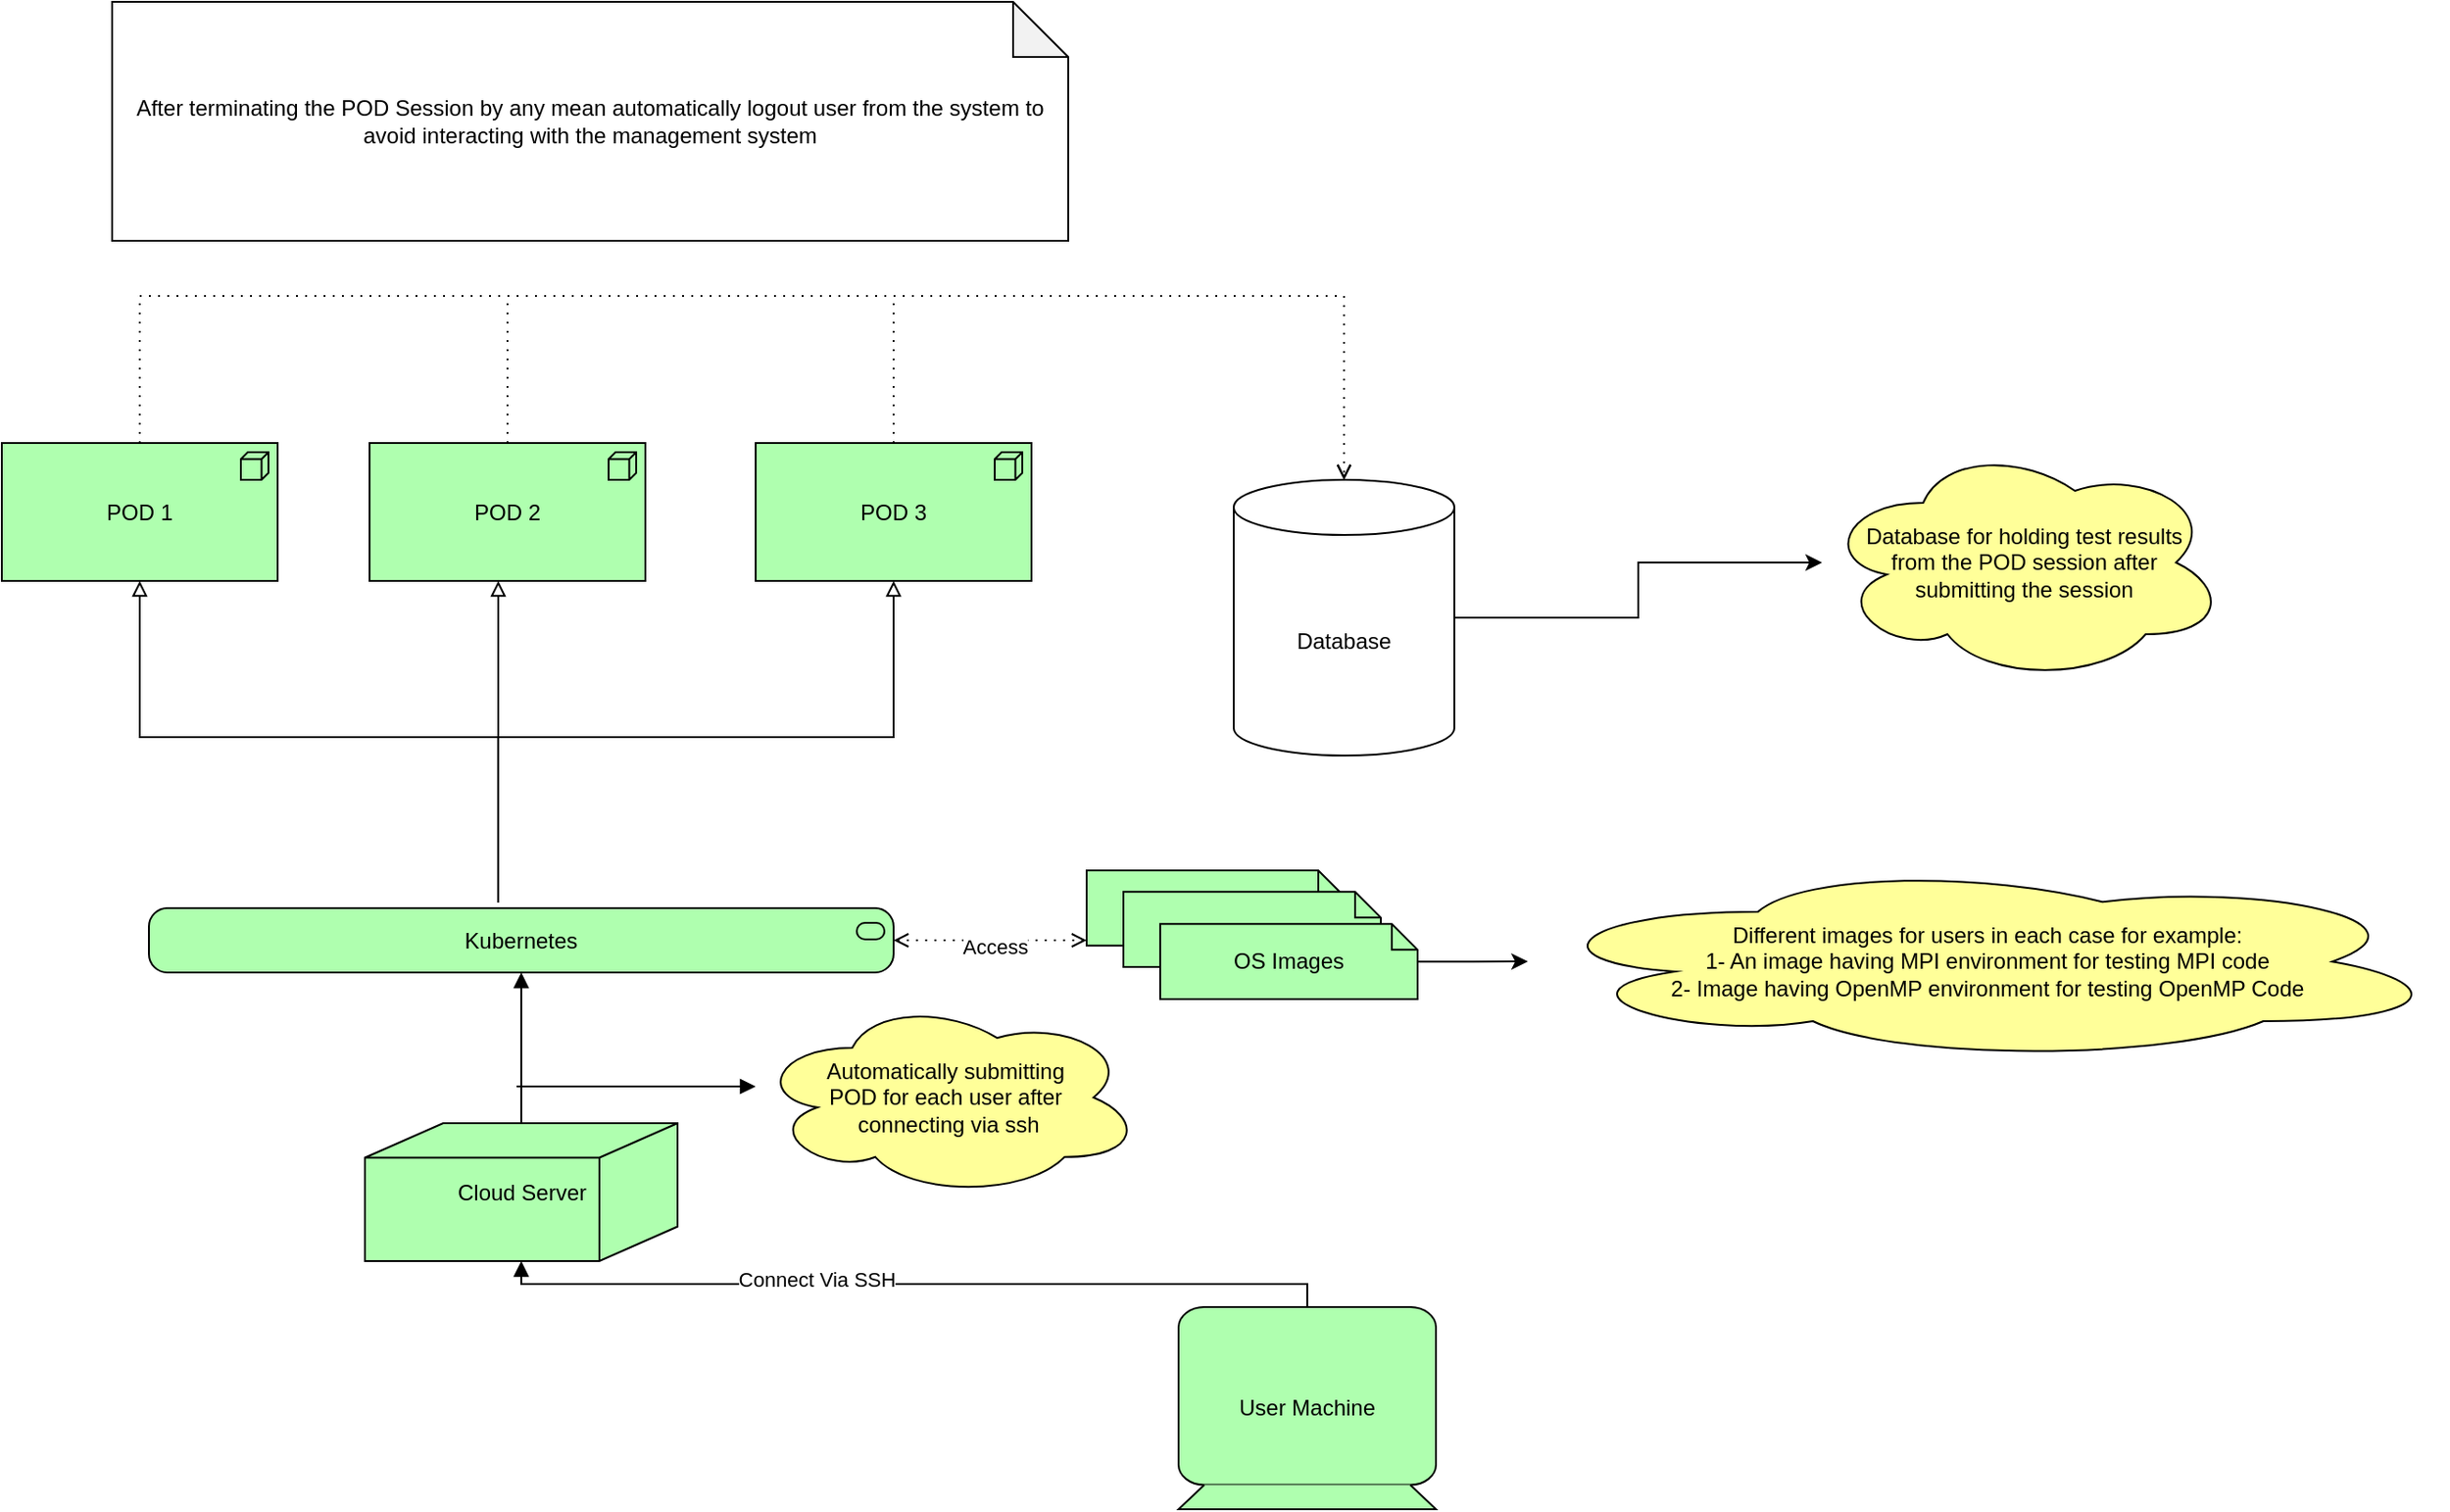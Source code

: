 <mxfile version="26.0.16">
  <diagram name="Page-1" id="8RpowJKbyrlr3DVdEzmi">
    <mxGraphModel dx="2049" dy="1120" grid="1" gridSize="10" guides="1" tooltips="1" connect="1" arrows="1" fold="1" page="1" pageScale="1" pageWidth="850" pageHeight="1100" math="0" shadow="0">
      <root>
        <mxCell id="0" />
        <mxCell id="1" parent="0" />
        <mxCell id="MGjpmvllVsbpUqZVuK8m-25" value="" style="group" vertex="1" connectable="0" parent="1">
          <mxGeometry x="600" y="512.5" width="180" height="70" as="geometry" />
        </mxCell>
        <mxCell id="MGjpmvllVsbpUqZVuK8m-22" value="" style="html=1;outlineConnect=0;whiteSpace=wrap;fillColor=#AFFFAF;shape=note;size=14;movable=1;resizable=1;rotatable=1;deletable=1;editable=1;locked=0;connectable=1;" vertex="1" parent="MGjpmvllVsbpUqZVuK8m-25">
          <mxGeometry width="140" height="40.833" as="geometry" />
        </mxCell>
        <mxCell id="MGjpmvllVsbpUqZVuK8m-23" value="" style="html=1;outlineConnect=0;whiteSpace=wrap;fillColor=#AFFFAF;shape=note;size=14;movable=1;resizable=1;rotatable=1;deletable=1;editable=1;locked=0;connectable=1;" vertex="1" parent="MGjpmvllVsbpUqZVuK8m-25">
          <mxGeometry x="20" y="11.667" width="140" height="40.833" as="geometry" />
        </mxCell>
        <mxCell id="MGjpmvllVsbpUqZVuK8m-24" value="OS Images" style="html=1;outlineConnect=0;whiteSpace=wrap;fillColor=#AFFFAF;shape=note;size=14;movable=1;resizable=1;rotatable=1;deletable=1;editable=1;locked=0;connectable=1;" vertex="1" parent="MGjpmvllVsbpUqZVuK8m-25">
          <mxGeometry x="40" y="29.167" width="140" height="40.833" as="geometry" />
        </mxCell>
        <mxCell id="MGjpmvllVsbpUqZVuK8m-39" value="" style="edgeStyle=elbowEdgeStyle;html=1;endArrow=open;elbow=vertical;endFill=0;dashed=1;startArrow=open;startFill=0;dashPattern=1 4;rounded=0;exitX=1;exitY=0.5;exitDx=0;exitDy=0;exitPerimeter=0;" edge="1" parent="MGjpmvllVsbpUqZVuK8m-25" source="MGjpmvllVsbpUqZVuK8m-30">
          <mxGeometry width="160" relative="1" as="geometry">
            <mxPoint x="-90" y="36.5" as="sourcePoint" />
            <mxPoint y="37.5" as="targetPoint" />
            <Array as="points">
              <mxPoint x="-70" y="38" />
            </Array>
          </mxGeometry>
        </mxCell>
        <mxCell id="MGjpmvllVsbpUqZVuK8m-41" value="Access" style="edgeLabel;html=1;align=center;verticalAlign=middle;resizable=0;points=[];" vertex="1" connectable="0" parent="MGjpmvllVsbpUqZVuK8m-39">
          <mxGeometry x="0.043" y="-2" relative="1" as="geometry">
            <mxPoint y="1" as="offset" />
          </mxGeometry>
        </mxCell>
        <mxCell id="MGjpmvllVsbpUqZVuK8m-28" value="Cloud Server" style="html=1;outlineConnect=0;whiteSpace=wrap;fillColor=#AFFFAF;shape=mxgraph.archimate3.node;" vertex="1" parent="1">
          <mxGeometry x="207.5" y="650" width="170" height="75" as="geometry" />
        </mxCell>
        <mxCell id="MGjpmvllVsbpUqZVuK8m-30" value="Kubernetes" style="html=1;outlineConnect=0;whiteSpace=wrap;fillColor=#AFFFAF;shape=mxgraph.archimate3.application;appType=serv;archiType=rounded" vertex="1" parent="1">
          <mxGeometry x="90" y="533" width="405" height="35" as="geometry" />
        </mxCell>
        <mxCell id="MGjpmvllVsbpUqZVuK8m-32" value="User Machine" style="html=1;outlineConnect=0;whiteSpace=wrap;fillColor=#AFFFAF;shape=mxgraph.archimate3.device;" vertex="1" parent="1">
          <mxGeometry x="650" y="750" width="140" height="110" as="geometry" />
        </mxCell>
        <mxCell id="MGjpmvllVsbpUqZVuK8m-35" value="" style="edgeStyle=elbowEdgeStyle;html=1;endArrow=block;dashed=0;elbow=vertical;endFill=1;rounded=0;" edge="1" parent="1" source="MGjpmvllVsbpUqZVuK8m-32" target="MGjpmvllVsbpUqZVuK8m-28">
          <mxGeometry width="160" relative="1" as="geometry">
            <mxPoint x="500" y="690" as="sourcePoint" />
            <mxPoint x="340" y="690" as="targetPoint" />
          </mxGeometry>
        </mxCell>
        <mxCell id="MGjpmvllVsbpUqZVuK8m-37" value="Connect Via SSH" style="edgeLabel;html=1;align=center;verticalAlign=middle;resizable=0;points=[];" vertex="1" connectable="0" parent="MGjpmvllVsbpUqZVuK8m-35">
          <mxGeometry x="0.237" y="-3" relative="1" as="geometry">
            <mxPoint as="offset" />
          </mxGeometry>
        </mxCell>
        <mxCell id="MGjpmvllVsbpUqZVuK8m-38" value="" style="edgeStyle=elbowEdgeStyle;html=1;endArrow=block;dashed=0;elbow=vertical;endFill=1;rounded=0;entryX=0.5;entryY=1;entryDx=0;entryDy=0;entryPerimeter=0;" edge="1" parent="1" source="MGjpmvllVsbpUqZVuK8m-28" target="MGjpmvllVsbpUqZVuK8m-30">
          <mxGeometry width="160" relative="1" as="geometry">
            <mxPoint x="320" y="640" as="sourcePoint" />
            <mxPoint x="500" y="690" as="targetPoint" />
          </mxGeometry>
        </mxCell>
        <mxCell id="MGjpmvllVsbpUqZVuK8m-42" value="POD 1" style="html=1;outlineConnect=0;whiteSpace=wrap;fillColor=#AFFFAF;shape=mxgraph.archimate3.application;appType=node;archiType=square;" vertex="1" parent="1">
          <mxGeometry x="10" y="280" width="150" height="75" as="geometry" />
        </mxCell>
        <mxCell id="MGjpmvllVsbpUqZVuK8m-43" value="POD 2" style="html=1;outlineConnect=0;whiteSpace=wrap;fillColor=#AFFFAF;shape=mxgraph.archimate3.application;appType=node;archiType=square;" vertex="1" parent="1">
          <mxGeometry x="210" y="280" width="150" height="75" as="geometry" />
        </mxCell>
        <mxCell id="MGjpmvllVsbpUqZVuK8m-44" value="POD 3" style="html=1;outlineConnect=0;whiteSpace=wrap;fillColor=#AFFFAF;shape=mxgraph.archimate3.application;appType=node;archiType=square;" vertex="1" parent="1">
          <mxGeometry x="420" y="280" width="150" height="75" as="geometry" />
        </mxCell>
        <mxCell id="MGjpmvllVsbpUqZVuK8m-45" value="" style="endArrow=block;html=1;endFill=0;edgeStyle=elbowEdgeStyle;elbow=vertical;rounded=0;entryX=0.5;entryY=1;entryDx=0;entryDy=0;entryPerimeter=0;exitX=0.469;exitY=-0.086;exitDx=0;exitDy=0;exitPerimeter=0;" edge="1" parent="1" source="MGjpmvllVsbpUqZVuK8m-30" target="MGjpmvllVsbpUqZVuK8m-42">
          <mxGeometry width="160" relative="1" as="geometry">
            <mxPoint x="340" y="490" as="sourcePoint" />
            <mxPoint x="500" y="490" as="targetPoint" />
            <Array as="points">
              <mxPoint x="190" y="440" />
            </Array>
          </mxGeometry>
        </mxCell>
        <mxCell id="MGjpmvllVsbpUqZVuK8m-46" value="" style="endArrow=block;html=1;endFill=0;edgeStyle=elbowEdgeStyle;elbow=vertical;rounded=0;" edge="1" parent="1" target="MGjpmvllVsbpUqZVuK8m-43">
          <mxGeometry width="160" relative="1" as="geometry">
            <mxPoint x="280" y="530" as="sourcePoint" />
            <mxPoint x="325" y="355" as="targetPoint" />
            <Array as="points">
              <mxPoint x="280" y="440" />
            </Array>
          </mxGeometry>
        </mxCell>
        <mxCell id="MGjpmvllVsbpUqZVuK8m-47" value="" style="endArrow=block;html=1;endFill=0;edgeStyle=elbowEdgeStyle;elbow=vertical;rounded=0;entryX=0.5;entryY=1;entryDx=0;entryDy=0;entryPerimeter=0;exitX=0.469;exitY=-0.086;exitDx=0;exitDy=0;exitPerimeter=0;" edge="1" parent="1" source="MGjpmvllVsbpUqZVuK8m-30" target="MGjpmvllVsbpUqZVuK8m-44">
          <mxGeometry width="160" relative="1" as="geometry">
            <mxPoint x="290" y="530" as="sourcePoint" />
            <mxPoint x="165" y="375" as="targetPoint" />
            <Array as="points">
              <mxPoint x="310" y="440" />
              <mxPoint x="270" y="443" />
            </Array>
          </mxGeometry>
        </mxCell>
        <mxCell id="MGjpmvllVsbpUqZVuK8m-55" style="edgeStyle=orthogonalEdgeStyle;rounded=0;orthogonalLoop=1;jettySize=auto;html=1;" edge="1" parent="1" source="MGjpmvllVsbpUqZVuK8m-48" target="MGjpmvllVsbpUqZVuK8m-54">
          <mxGeometry relative="1" as="geometry" />
        </mxCell>
        <mxCell id="MGjpmvllVsbpUqZVuK8m-48" value="Database" style="shape=cylinder3;whiteSpace=wrap;html=1;boundedLbl=1;backgroundOutline=1;size=15;" vertex="1" parent="1">
          <mxGeometry x="680" y="300" width="120" height="150" as="geometry" />
        </mxCell>
        <mxCell id="MGjpmvllVsbpUqZVuK8m-49" value="" style="edgeStyle=elbowEdgeStyle;html=1;endArrow=open;elbow=vertical;endFill=0;dashed=1;dashPattern=1 4;rounded=0;exitX=0.5;exitY=0;exitDx=0;exitDy=0;exitPerimeter=0;entryX=0.5;entryY=0;entryDx=0;entryDy=0;entryPerimeter=0;" edge="1" parent="1" source="MGjpmvllVsbpUqZVuK8m-44" target="MGjpmvllVsbpUqZVuK8m-48">
          <mxGeometry width="160" relative="1" as="geometry">
            <mxPoint x="510" y="220" as="sourcePoint" />
            <mxPoint x="670" y="220" as="targetPoint" />
            <Array as="points">
              <mxPoint x="620" y="200" />
            </Array>
          </mxGeometry>
        </mxCell>
        <mxCell id="MGjpmvllVsbpUqZVuK8m-50" value="" style="edgeStyle=elbowEdgeStyle;html=1;endArrow=open;elbow=vertical;endFill=0;dashed=1;dashPattern=1 4;rounded=0;exitX=0.5;exitY=0;exitDx=0;exitDy=0;exitPerimeter=0;entryX=0.5;entryY=0;entryDx=0;entryDy=0;entryPerimeter=0;" edge="1" parent="1" source="MGjpmvllVsbpUqZVuK8m-43">
          <mxGeometry width="160" relative="1" as="geometry">
            <mxPoint x="495" y="280" as="sourcePoint" />
            <mxPoint x="740" y="300" as="targetPoint" />
            <Array as="points">
              <mxPoint x="620" y="200" />
            </Array>
          </mxGeometry>
        </mxCell>
        <mxCell id="MGjpmvllVsbpUqZVuK8m-51" value="" style="edgeStyle=elbowEdgeStyle;html=1;endArrow=open;elbow=vertical;endFill=0;dashed=1;dashPattern=1 4;rounded=0;exitX=0.5;exitY=0;exitDx=0;exitDy=0;exitPerimeter=0;entryX=0.5;entryY=0;entryDx=0;entryDy=0;entryPerimeter=0;" edge="1" parent="1" source="MGjpmvllVsbpUqZVuK8m-42" target="MGjpmvllVsbpUqZVuK8m-48">
          <mxGeometry width="160" relative="1" as="geometry">
            <mxPoint x="500" y="280" as="sourcePoint" />
            <mxPoint x="745" y="300" as="targetPoint" />
            <Array as="points">
              <mxPoint x="625" y="200" />
            </Array>
          </mxGeometry>
        </mxCell>
        <mxCell id="MGjpmvllVsbpUqZVuK8m-52" value="Different images for users in each case for example:&lt;div&gt;1- An image having MPI&amp;nbsp;&lt;span style=&quot;background-color: transparent; color: light-dark(rgb(0, 0, 0), rgb(255, 255, 255));&quot;&gt;environment&lt;/span&gt;&lt;span style=&quot;background-color: transparent; color: light-dark(rgb(0, 0, 0), rgb(255, 255, 255));&quot;&gt;&amp;nbsp;for testing MPI code&lt;/span&gt;&lt;/div&gt;&lt;div&gt;2- Image having OpenMP environment for testing OpenMP Code&lt;/div&gt;" style="fillColor=#ffff99;whiteSpace=wrap;shape=cloud;html=1;" vertex="1" parent="1">
          <mxGeometry x="840" y="508.04" width="500" height="108.08" as="geometry" />
        </mxCell>
        <mxCell id="MGjpmvllVsbpUqZVuK8m-53" style="edgeStyle=orthogonalEdgeStyle;rounded=0;orthogonalLoop=1;jettySize=auto;html=1;" edge="1" parent="1" source="MGjpmvllVsbpUqZVuK8m-24" target="MGjpmvllVsbpUqZVuK8m-52">
          <mxGeometry relative="1" as="geometry" />
        </mxCell>
        <mxCell id="MGjpmvllVsbpUqZVuK8m-54" value="&lt;span style=&quot;background-color: transparent; color: light-dark(rgb(0, 0, 0), rgb(255, 255, 255));&quot;&gt;Database for holding test results&lt;/span&gt;&lt;div&gt;&lt;span style=&quot;background-color: transparent; color: light-dark(rgb(0, 0, 0), rgb(255, 255, 255));&quot;&gt;&amp;nbsp;from the POD session after&amp;nbsp;&lt;/span&gt;&lt;/div&gt;&lt;div&gt;&lt;span style=&quot;background-color: transparent; color: light-dark(rgb(0, 0, 0), rgb(255, 255, 255));&quot;&gt;submitting the session&lt;/span&gt;&lt;/div&gt;" style="fillColor=#ffff99;whiteSpace=wrap;shape=cloud;html=1;align=center;" vertex="1" parent="1">
          <mxGeometry x="1000" y="280" width="220" height="130" as="geometry" />
        </mxCell>
        <mxCell id="MGjpmvllVsbpUqZVuK8m-56" value="Automatically submitting&amp;nbsp;&lt;div&gt;POD for each user after&amp;nbsp;&lt;/div&gt;&lt;div&gt;connecting via ssh&lt;/div&gt;" style="fillColor=#ffff99;whiteSpace=wrap;shape=cloud;html=1;" vertex="1" parent="1">
          <mxGeometry x="420" y="582" width="210" height="108" as="geometry" />
        </mxCell>
        <mxCell id="MGjpmvllVsbpUqZVuK8m-58" value="" style="edgeStyle=elbowEdgeStyle;html=1;endArrow=block;dashed=0;elbow=vertical;endFill=1;rounded=0;" edge="1" parent="1" target="MGjpmvllVsbpUqZVuK8m-56">
          <mxGeometry width="160" relative="1" as="geometry">
            <mxPoint x="290" y="630" as="sourcePoint" />
            <mxPoint x="450" y="630" as="targetPoint" />
          </mxGeometry>
        </mxCell>
        <mxCell id="MGjpmvllVsbpUqZVuK8m-59" value="After terminating the POD Session by any mean automatically logout user from the system to avoid interacting with the management system" style="shape=note;whiteSpace=wrap;html=1;backgroundOutline=1;darkOpacity=0.05;" vertex="1" parent="1">
          <mxGeometry x="70" y="40" width="520" height="130" as="geometry" />
        </mxCell>
      </root>
    </mxGraphModel>
  </diagram>
</mxfile>
